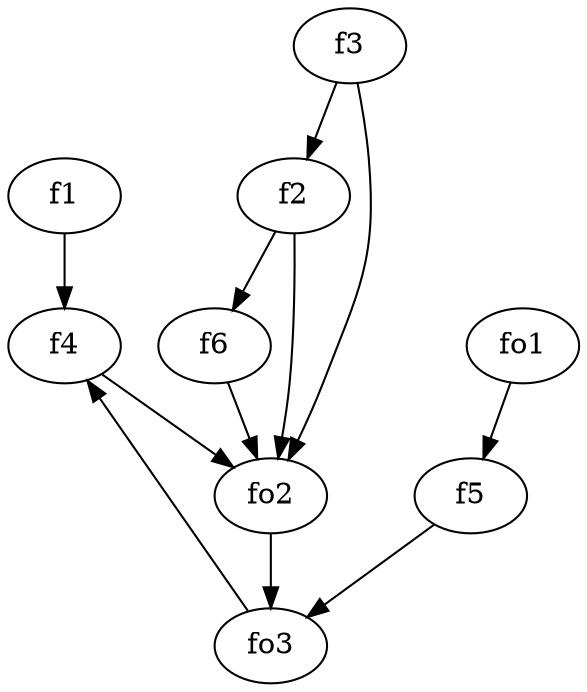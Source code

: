 strict digraph  {
f1;
f2;
f3;
f4;
f5;
f6;
fo1;
fo2;
fo3;
f1 -> f4  [weight=2];
f2 -> fo2  [weight=2];
f2 -> f6  [weight=2];
f3 -> fo2  [weight=2];
f3 -> f2  [weight=2];
f4 -> fo2  [weight=2];
f5 -> fo3  [weight=2];
f6 -> fo2  [weight=2];
fo1 -> f5  [weight=2];
fo2 -> fo3  [weight=2];
fo3 -> f4  [weight=2];
}
